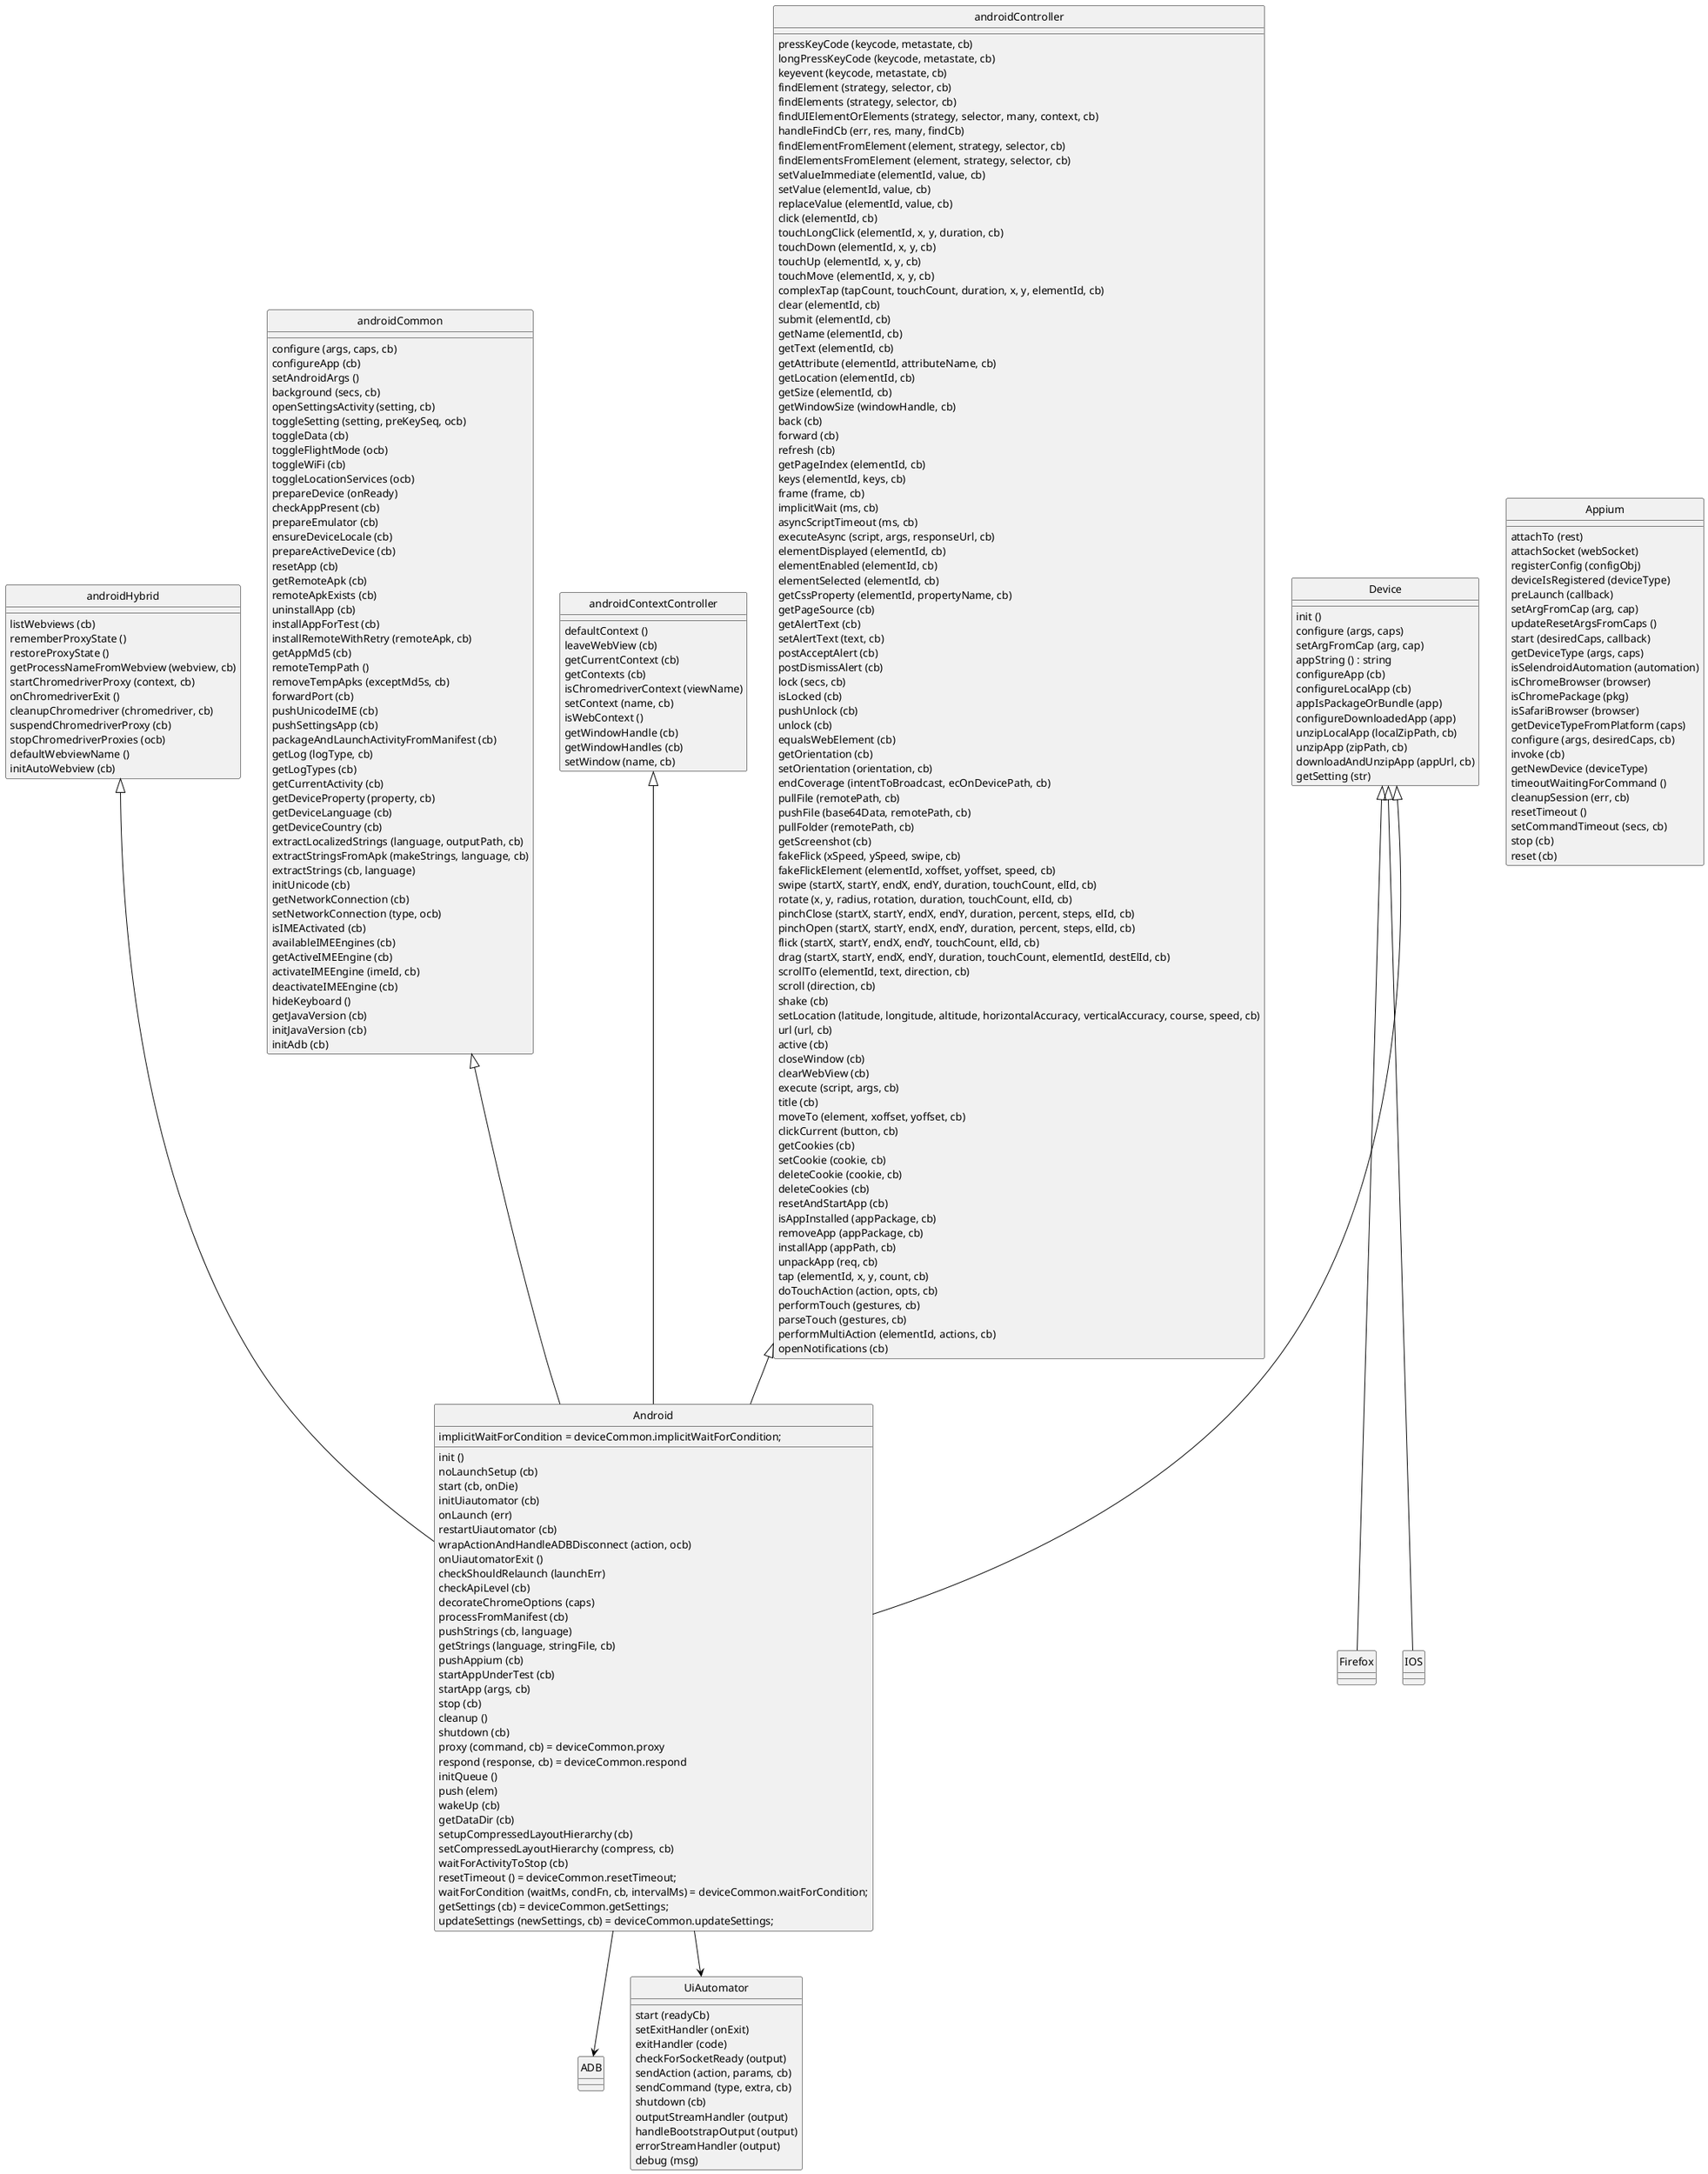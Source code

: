 @startuml
'title appium

'skinparam monochrome true
'skinparam classBackgroundColor White
skinparam classArrowColor Black
skinparam classBorderColor Black
skinparam stereotypeCBackgroundColor Gray
'hide members
hide circle

class Appium {
  attachTo (rest)
  attachSocket (webSocket)
  registerConfig (configObj)
  deviceIsRegistered (deviceType)
  preLaunch (callback)
  setArgFromCap (arg, cap)
  updateResetArgsFromCaps ()
  start (desiredCaps, callback)
  getDeviceType (args, caps)
  isSelendroidAutomation (automation)
  isChromeBrowser (browser)
  isChromePackage (pkg)
  isSafariBrowser (browser)
  getDeviceTypeFromPlatform (caps)
  configure (args, desiredCaps, cb)
  invoke (cb)
  getNewDevice (deviceType)
  timeoutWaitingForCommand ()
  cleanupSession (err, cb)
  resetTimeout ()
  setCommandTimeout (secs, cb)
  stop (cb)
  reset (cb)
}

class Device {
  init ()
  configure (args, caps)
  setArgFromCap (arg, cap)
  appString () : string
  configureApp (cb)
  configureLocalApp (cb)
  appIsPackageOrBundle (app)
  configureDownloadedApp (app)
  unzipLocalApp (localZipPath, cb)
  unzipApp (zipPath, cb)
  downloadAndUnzipApp (appUrl, cb)
  getSetting (str)
}

class Android {
  init ()
  noLaunchSetup (cb)
  start (cb, onDie)
  initUiautomator (cb)
  onLaunch (err)
  restartUiautomator (cb)
  wrapActionAndHandleADBDisconnect (action, ocb)
  onUiautomatorExit ()
  checkShouldRelaunch (launchErr)
  checkApiLevel (cb)
  decorateChromeOptions (caps)
  processFromManifest (cb)
  pushStrings (cb, language)
  getStrings (language, stringFile, cb)
  pushAppium (cb)
  startAppUnderTest (cb)
  startApp (args, cb)
  stop (cb)
  cleanup ()
  shutdown (cb)
  proxy (command, cb) = deviceCommon.proxy
  respond (response, cb) = deviceCommon.respond
  initQueue ()
  push (elem)
  wakeUp (cb)
  getDataDir (cb)
  setupCompressedLayoutHierarchy (cb)
  setCompressedLayoutHierarchy (compress, cb)
  waitForActivityToStop (cb)
  resetTimeout () = deviceCommon.resetTimeout;
  waitForCondition (waitMs, condFn, cb, intervalMs) = deviceCommon.waitForCondition;
  implicitWaitForCondition = deviceCommon.implicitWaitForCondition;
  getSettings (cb) = deviceCommon.getSettings;
  updateSettings (newSettings, cb) = deviceCommon.updateSettings;
}

Device <|-- Android
Device <|-- Firefox
Device <|-- IOS

Android -u-|> androidController
Android -u-|> androidContextController
Android -u-|> androidCommon
Android -u-|> androidHybrid
Android --> ADB
Android --> UiAutomator

class androidController {
  pressKeyCode (keycode, metastate, cb)
  longPressKeyCode (keycode, metastate, cb)
  keyevent (keycode, metastate, cb)
  findElement (strategy, selector, cb)
  findElements (strategy, selector, cb)
  findUIElementOrElements (strategy, selector, many, context, cb)
  handleFindCb (err, res, many, findCb)
  findElementFromElement (element, strategy, selector, cb)
  findElementsFromElement (element, strategy, selector, cb)
  setValueImmediate (elementId, value, cb)
  setValue (elementId, value, cb)
  replaceValue (elementId, value, cb)
  click (elementId, cb)
  touchLongClick (elementId, x, y, duration, cb)
  touchDown (elementId, x, y, cb)
  touchUp (elementId, x, y, cb)
  touchMove (elementId, x, y, cb)
  complexTap (tapCount, touchCount, duration, x, y, elementId, cb)
  clear (elementId, cb)
  submit (elementId, cb)
  getName (elementId, cb)
  getText (elementId, cb)
  getAttribute (elementId, attributeName, cb)
  getLocation (elementId, cb)
  getSize (elementId, cb)
  getWindowSize (windowHandle, cb)
  back (cb)
  forward (cb)
  refresh (cb)
  getPageIndex (elementId, cb)
  keys (elementId, keys, cb)
  frame (frame, cb)
  implicitWait (ms, cb)
  asyncScriptTimeout (ms, cb)
  executeAsync (script, args, responseUrl, cb)
  elementDisplayed (elementId, cb)
  elementEnabled (elementId, cb)
  elementSelected (elementId, cb)
  getCssProperty (elementId, propertyName, cb)
  getPageSource (cb)
  getAlertText (cb)
  setAlertText (text, cb)
  postAcceptAlert (cb)
  postDismissAlert (cb)
  lock (secs, cb)
  isLocked (cb)
  pushUnlock (cb)
  unlock (cb)
  equalsWebElement (cb)
  getOrientation (cb)
  setOrientation (orientation, cb)
  endCoverage (intentToBroadcast, ecOnDevicePath, cb)
  pullFile (remotePath, cb)
  pushFile (base64Data, remotePath, cb)
  pullFolder (remotePath, cb)
  getScreenshot (cb)
  fakeFlick (xSpeed, ySpeed, swipe, cb)
  fakeFlickElement (elementId, xoffset, yoffset, speed, cb)
  swipe (startX, startY, endX, endY, duration, touchCount, elId, cb)
  rotate (x, y, radius, rotation, duration, touchCount, elId, cb)
  pinchClose (startX, startY, endX, endY, duration, percent, steps, elId, cb)
  pinchOpen (startX, startY, endX, endY, duration, percent, steps, elId, cb)
  flick (startX, startY, endX, endY, touchCount, elId, cb)
  drag (startX, startY, endX, endY, duration, touchCount, elementId, destElId, cb)
  scrollTo (elementId, text, direction, cb)
  scroll (direction, cb)
  shake (cb)
  setLocation (latitude, longitude, altitude, horizontalAccuracy, verticalAccuracy, course, speed, cb)
  url (url, cb)
  active (cb)
  closeWindow (cb)
  clearWebView (cb)
  execute (script, args, cb)
  title (cb)
  moveTo (element, xoffset, yoffset, cb)
  clickCurrent (button, cb)
  getCookies (cb)
  setCookie (cookie, cb)
  deleteCookie (cookie, cb)
  deleteCookies (cb)
  resetAndStartApp (cb)
  isAppInstalled (appPackage, cb)
  removeApp (appPackage, cb)
  installApp (appPath, cb)
  unpackApp (req, cb)
  tap (elementId, x, y, count, cb)
  doTouchAction (action, opts, cb)
  performTouch (gestures, cb)
  parseTouch (gestures, cb)
  performMultiAction (elementId, actions, cb)
  openNotifications (cb)
}

class androidContextController {
  defaultContext ()
  leaveWebView (cb)
  getCurrentContext (cb)
  getContexts (cb)
  isChromedriverContext (viewName)
  setContext (name, cb)
  isWebContext ()
  getWindowHandle (cb)
  getWindowHandles (cb)
  setWindow (name, cb)
}

class androidCommon {
  configure (args, caps, cb)
  configureApp (cb)
  setAndroidArgs ()
  background (secs, cb)
  openSettingsActivity (setting, cb)
  toggleSetting (setting, preKeySeq, ocb)
  toggleData (cb)
  toggleFlightMode (ocb)
  toggleWiFi (cb)
  toggleLocationServices (ocb)
  prepareDevice (onReady)
  checkAppPresent (cb)
  prepareEmulator (cb)
  ensureDeviceLocale (cb)
  prepareActiveDevice (cb)
  resetApp (cb)
  getRemoteApk (cb)
  remoteApkExists (cb)
  uninstallApp (cb)
  installAppForTest (cb)
  installRemoteWithRetry (remoteApk, cb)
  getAppMd5 (cb)
  remoteTempPath ()
  removeTempApks (exceptMd5s, cb)
  forwardPort (cb)
  pushUnicodeIME (cb)
  pushSettingsApp (cb)
  packageAndLaunchActivityFromManifest (cb)
  getLog (logType, cb)
  getLogTypes (cb)
  getCurrentActivity (cb)
  getDeviceProperty (property, cb)
  getDeviceLanguage (cb)
  getDeviceCountry (cb)
  extractLocalizedStrings (language, outputPath, cb)
  extractStringsFromApk (makeStrings, language, cb)
  extractStrings (cb, language)
  initUnicode (cb)
  getNetworkConnection (cb)
  setNetworkConnection (type, ocb)
  isIMEActivated (cb)
  availableIMEEngines (cb)
  getActiveIMEEngine (cb)
  activateIMEEngine (imeId, cb)
  deactivateIMEEngine (cb)
  hideKeyboard ()
  getJavaVersion (cb)
  initJavaVersion (cb)
  initAdb (cb)
}

class androidHybrid {
  listWebviews (cb)
  rememberProxyState ()
  restoreProxyState ()
  getProcessNameFromWebview (webview, cb)
  startChromedriverProxy (context, cb)
  onChromedriverExit ()
  cleanupChromedriver (chromedriver, cb)
  suspendChromedriverProxy (cb)
  stopChromedriverProxies (ocb)
  defaultWebviewName ()
  initAutoWebview (cb)
}

class UiAutomator {
  start (readyCb)
  setExitHandler (onExit)
  exitHandler (code)
  checkForSocketReady (output)
  sendAction (action, params, cb)
  sendCommand (type, extra, cb)
  shutdown (cb)
  outputStreamHandler (output)
  handleBootstrapOutput (output)
  errorStreamHandler (output)
  debug (msg)
}

@enduml